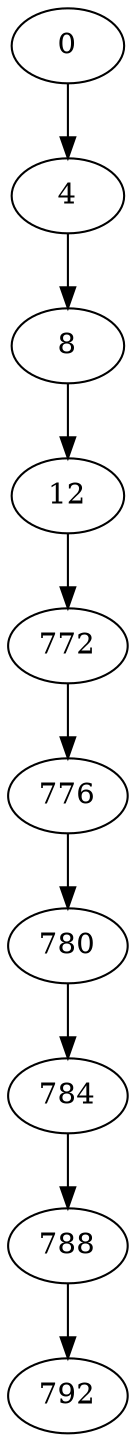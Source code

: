 digraph G {
"0" -> "4"
"12" -> "772"
"4" -> "8"
"772" -> "776"
"776" -> "780"
"780" -> "784"
"784" -> "788"
"788" -> "792"
"8" -> "12"
}
